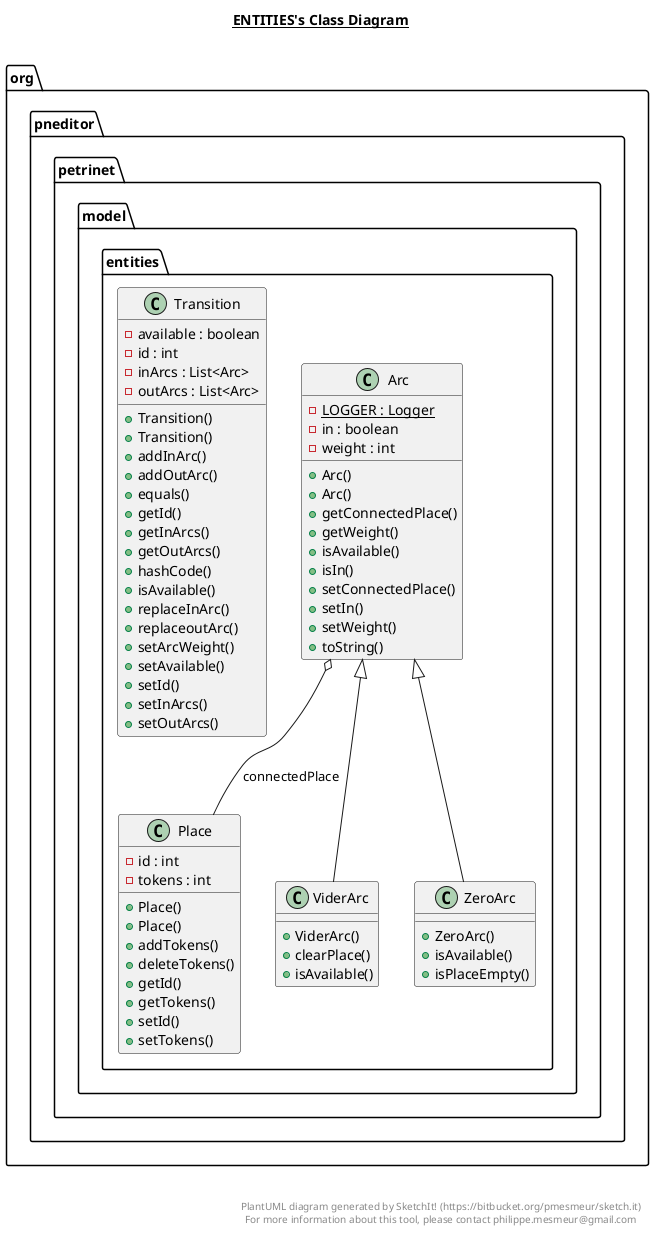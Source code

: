 @startuml

title __ENTITIES's Class Diagram__\n

  namespace org.pneditor.petrinet {
    namespace model.entities {
      class org.pneditor.petrinet.model.entities.Arc {
          {static} - LOGGER : Logger
          - in : boolean
          - weight : int
          + Arc()
          + Arc()
          + getConnectedPlace()
          + getWeight()
          + isAvailable()
          + isIn()
          + setConnectedPlace()
          + setIn()
          + setWeight()
          + toString()
      }
    }
  }
  

  namespace org.pneditor.petrinet {
    namespace model.entities {
      class org.pneditor.petrinet.model.entities.Place {
          - id : int
          - tokens : int
          + Place()
          + Place()
          + addTokens()
          + deleteTokens()
          + getId()
          + getTokens()
          + setId()
          + setTokens()
      }
    }
  }
  

  namespace org.pneditor.petrinet {
    namespace model.entities {
      class org.pneditor.petrinet.model.entities.Transition {
          - available : boolean
          - id : int
          - inArcs : List<Arc>
          - outArcs : List<Arc>
          + Transition()
          + Transition()
          + addInArc()
          + addOutArc()
          + equals()
          + getId()
          + getInArcs()
          + getOutArcs()
          + hashCode()
          + isAvailable()
          + replaceInArc()
          + replaceoutArc()
          + setArcWeight()
          + setAvailable()
          + setId()
          + setInArcs()
          + setOutArcs()
      }
    }
  }
  

  namespace org.pneditor.petrinet {
    namespace model.entities {
      class org.pneditor.petrinet.model.entities.ViderArc {
          + ViderArc()
          + clearPlace()
          + isAvailable()
      }
    }
  }
  

  namespace org.pneditor.petrinet {
    namespace model.entities {
      class org.pneditor.petrinet.model.entities.ZeroArc {
          + ZeroArc()
          + isAvailable()
          + isPlaceEmpty()
      }
    }
  }
  

  org.pneditor.petrinet.model.entities.Arc o-- org.pneditor.petrinet.model.entities.Place : connectedPlace
  org.pneditor.petrinet.model.entities.ViderArc -up-|> org.pneditor.petrinet.model.entities.Arc
  org.pneditor.petrinet.model.entities.ZeroArc -up-|> org.pneditor.petrinet.model.entities.Arc


right footer


PlantUML diagram generated by SketchIt! (https://bitbucket.org/pmesmeur/sketch.it)
For more information about this tool, please contact philippe.mesmeur@gmail.com
endfooter

@enduml
